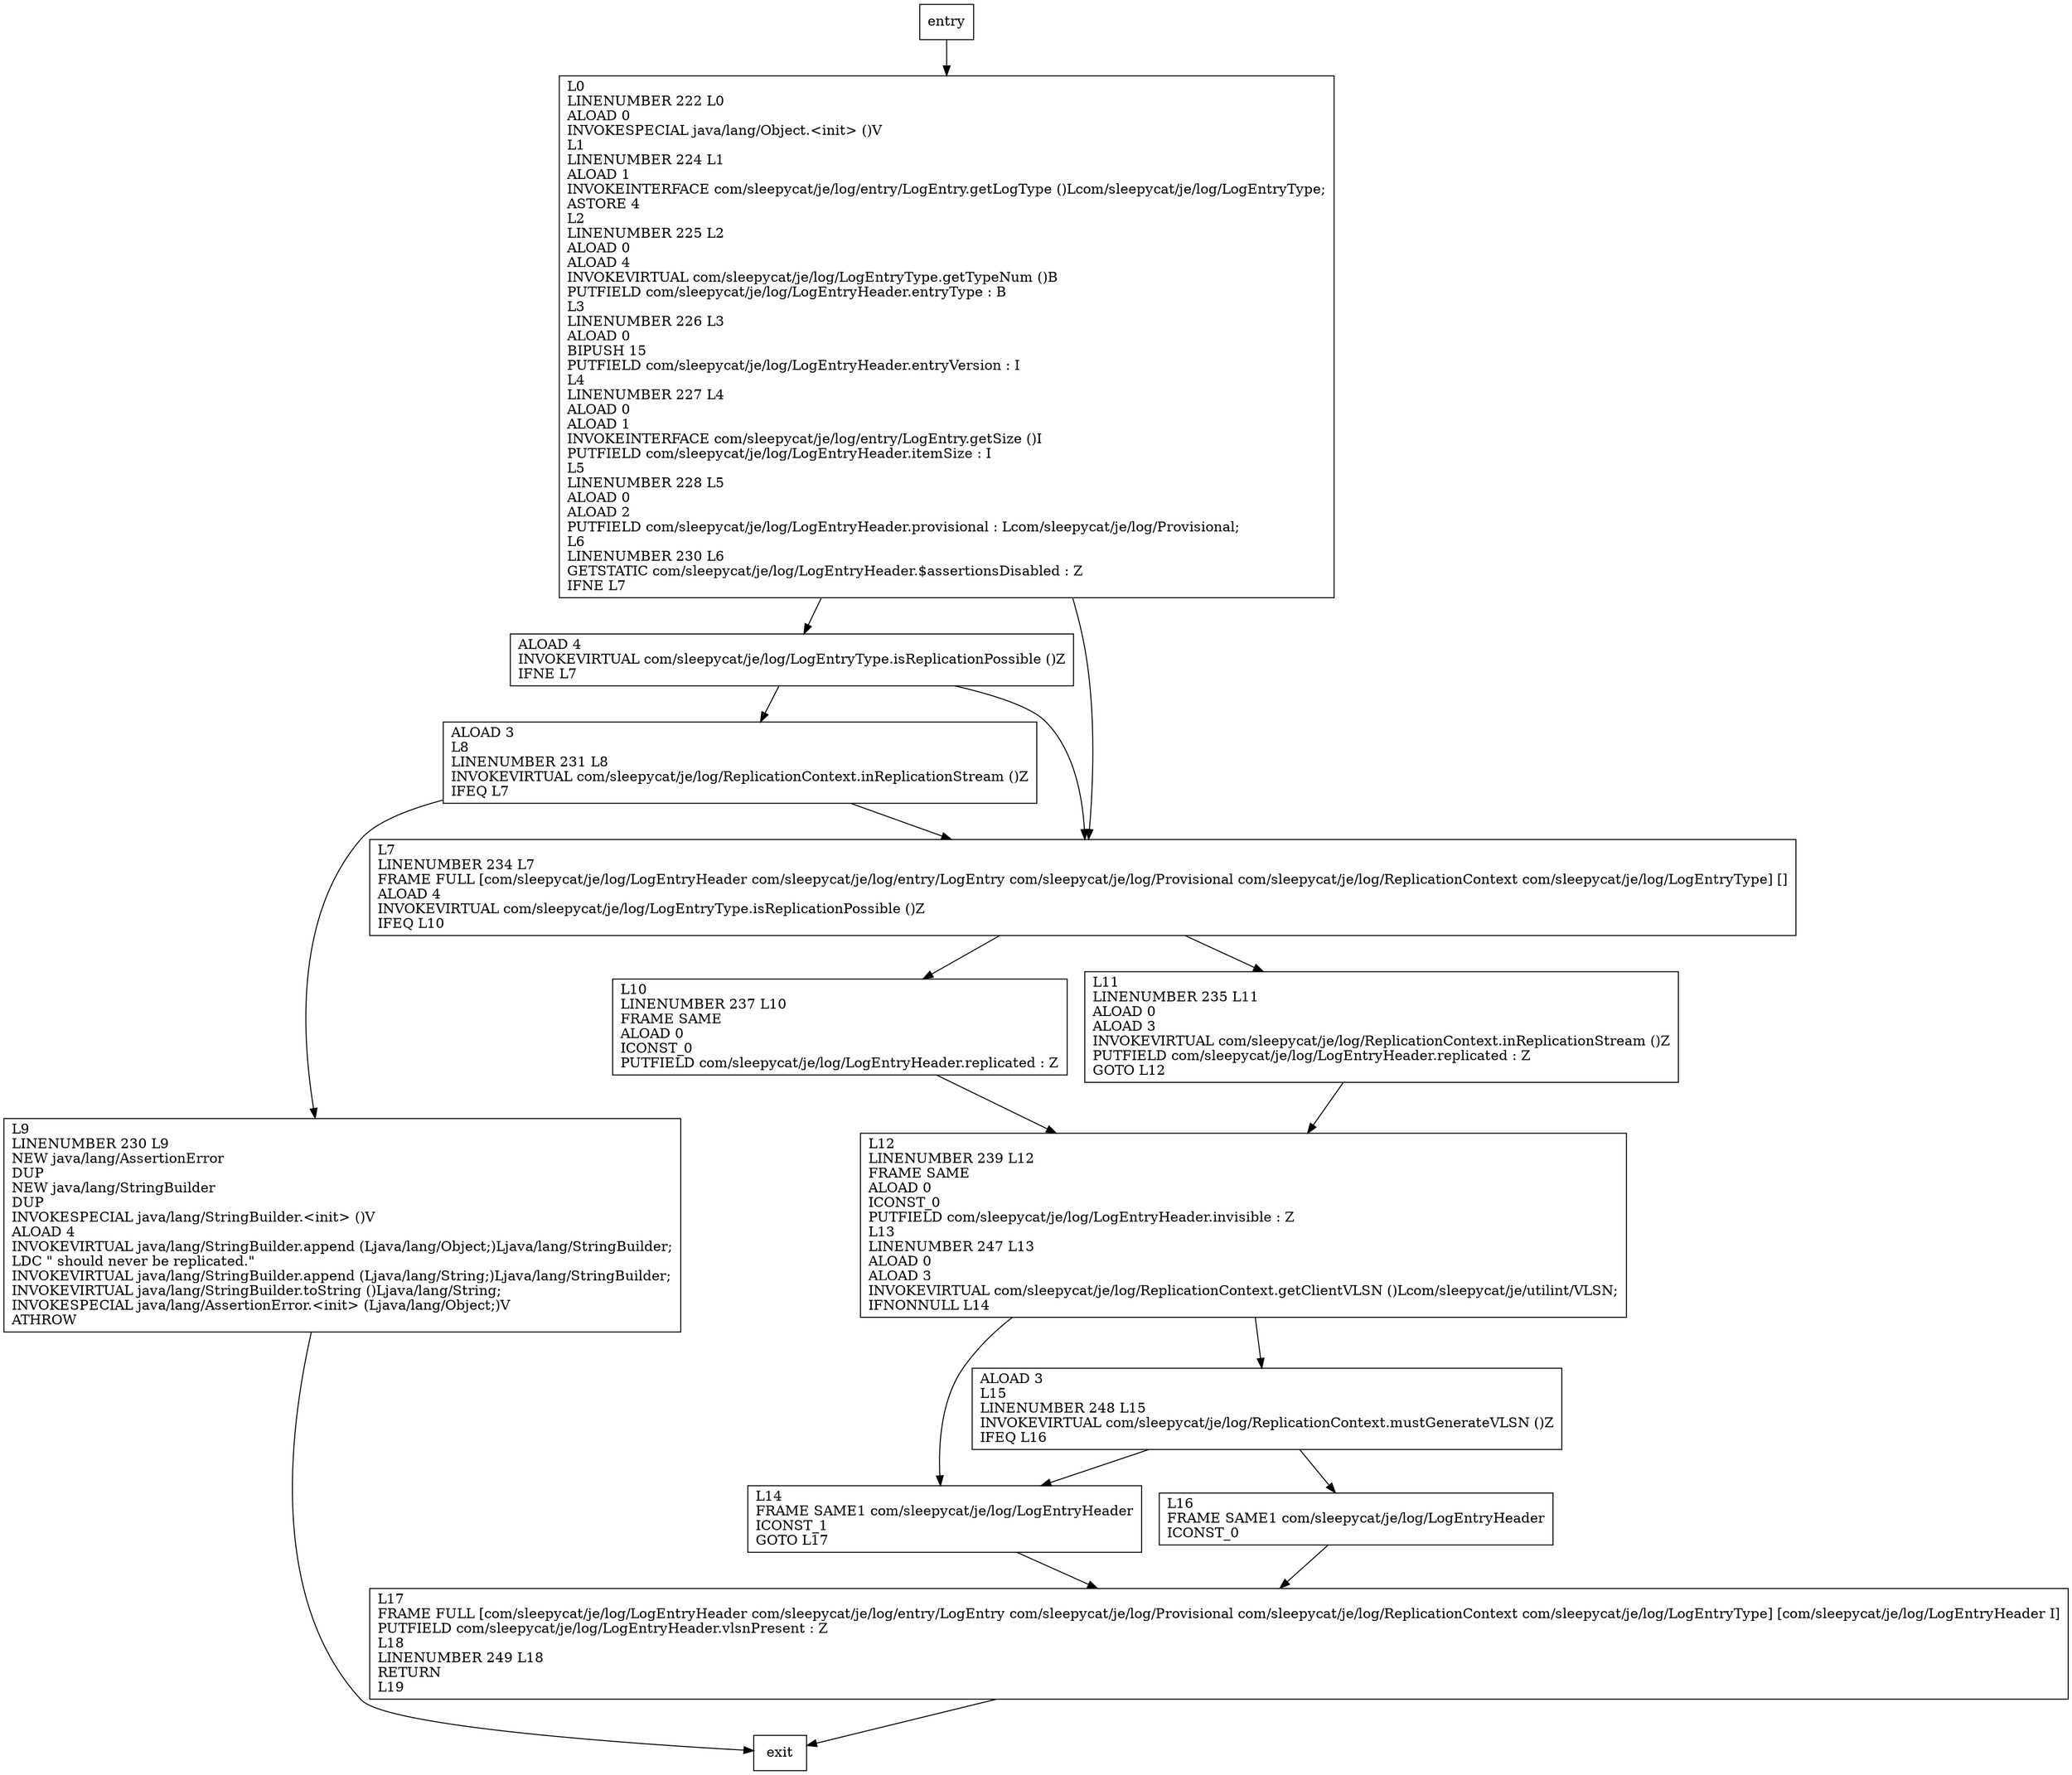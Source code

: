 digraph <init> {
node [shape=record];
869329183 [label="ALOAD 4\lINVOKEVIRTUAL com/sleepycat/je/log/LogEntryType.isReplicationPossible ()Z\lIFNE L7\l"];
135340433 [label="L11\lLINENUMBER 235 L11\lALOAD 0\lALOAD 3\lINVOKEVIRTUAL com/sleepycat/je/log/ReplicationContext.inReplicationStream ()Z\lPUTFIELD com/sleepycat/je/log/LogEntryHeader.replicated : Z\lGOTO L12\l"];
390711763 [label="L7\lLINENUMBER 234 L7\lFRAME FULL [com/sleepycat/je/log/LogEntryHeader com/sleepycat/je/log/entry/LogEntry com/sleepycat/je/log/Provisional com/sleepycat/je/log/ReplicationContext com/sleepycat/je/log/LogEntryType] []\lALOAD 4\lINVOKEVIRTUAL com/sleepycat/je/log/LogEntryType.isReplicationPossible ()Z\lIFEQ L10\l"];
481155484 [label="ALOAD 3\lL8\lLINENUMBER 231 L8\lINVOKEVIRTUAL com/sleepycat/je/log/ReplicationContext.inReplicationStream ()Z\lIFEQ L7\l"];
1501638517 [label="L16\lFRAME SAME1 com/sleepycat/je/log/LogEntryHeader\lICONST_0\l"];
1939502404 [label="L0\lLINENUMBER 222 L0\lALOAD 0\lINVOKESPECIAL java/lang/Object.\<init\> ()V\lL1\lLINENUMBER 224 L1\lALOAD 1\lINVOKEINTERFACE com/sleepycat/je/log/entry/LogEntry.getLogType ()Lcom/sleepycat/je/log/LogEntryType;\lASTORE 4\lL2\lLINENUMBER 225 L2\lALOAD 0\lALOAD 4\lINVOKEVIRTUAL com/sleepycat/je/log/LogEntryType.getTypeNum ()B\lPUTFIELD com/sleepycat/je/log/LogEntryHeader.entryType : B\lL3\lLINENUMBER 226 L3\lALOAD 0\lBIPUSH 15\lPUTFIELD com/sleepycat/je/log/LogEntryHeader.entryVersion : I\lL4\lLINENUMBER 227 L4\lALOAD 0\lALOAD 1\lINVOKEINTERFACE com/sleepycat/je/log/entry/LogEntry.getSize ()I\lPUTFIELD com/sleepycat/je/log/LogEntryHeader.itemSize : I\lL5\lLINENUMBER 228 L5\lALOAD 0\lALOAD 2\lPUTFIELD com/sleepycat/je/log/LogEntryHeader.provisional : Lcom/sleepycat/je/log/Provisional;\lL6\lLINENUMBER 230 L6\lGETSTATIC com/sleepycat/je/log/LogEntryHeader.$assertionsDisabled : Z\lIFNE L7\l"];
1917323921 [label="ALOAD 3\lL15\lLINENUMBER 248 L15\lINVOKEVIRTUAL com/sleepycat/je/log/ReplicationContext.mustGenerateVLSN ()Z\lIFEQ L16\l"];
1934926048 [label="L14\lFRAME SAME1 com/sleepycat/je/log/LogEntryHeader\lICONST_1\lGOTO L17\l"];
601629853 [label="L12\lLINENUMBER 239 L12\lFRAME SAME\lALOAD 0\lICONST_0\lPUTFIELD com/sleepycat/je/log/LogEntryHeader.invisible : Z\lL13\lLINENUMBER 247 L13\lALOAD 0\lALOAD 3\lINVOKEVIRTUAL com/sleepycat/je/log/ReplicationContext.getClientVLSN ()Lcom/sleepycat/je/utilint/VLSN;\lIFNONNULL L14\l"];
1010675480 [label="L9\lLINENUMBER 230 L9\lNEW java/lang/AssertionError\lDUP\lNEW java/lang/StringBuilder\lDUP\lINVOKESPECIAL java/lang/StringBuilder.\<init\> ()V\lALOAD 4\lINVOKEVIRTUAL java/lang/StringBuilder.append (Ljava/lang/Object;)Ljava/lang/StringBuilder;\lLDC \" should never be replicated.\"\lINVOKEVIRTUAL java/lang/StringBuilder.append (Ljava/lang/String;)Ljava/lang/StringBuilder;\lINVOKEVIRTUAL java/lang/StringBuilder.toString ()Ljava/lang/String;\lINVOKESPECIAL java/lang/AssertionError.\<init\> (Ljava/lang/Object;)V\lATHROW\l"];
465244180 [label="L17\lFRAME FULL [com/sleepycat/je/log/LogEntryHeader com/sleepycat/je/log/entry/LogEntry com/sleepycat/je/log/Provisional com/sleepycat/je/log/ReplicationContext com/sleepycat/je/log/LogEntryType] [com/sleepycat/je/log/LogEntryHeader I]\lPUTFIELD com/sleepycat/je/log/LogEntryHeader.vlsnPresent : Z\lL18\lLINENUMBER 249 L18\lRETURN\lL19\l"];
1364157969 [label="L10\lLINENUMBER 237 L10\lFRAME SAME\lALOAD 0\lICONST_0\lPUTFIELD com/sleepycat/je/log/LogEntryHeader.replicated : Z\l"];
entry;
exit;
135340433 -> 601629853
1917323921 -> 1501638517
1917323921 -> 1934926048
1934926048 -> 465244180
601629853 -> 1917323921
601629853 -> 1934926048
869329183 -> 390711763
869329183 -> 481155484
entry -> 1939502404
390711763 -> 135340433
390711763 -> 1364157969
481155484 -> 390711763
481155484 -> 1010675480
1501638517 -> 465244180
1939502404 -> 869329183
1939502404 -> 390711763
1010675480 -> exit
465244180 -> exit
1364157969 -> 601629853
}
